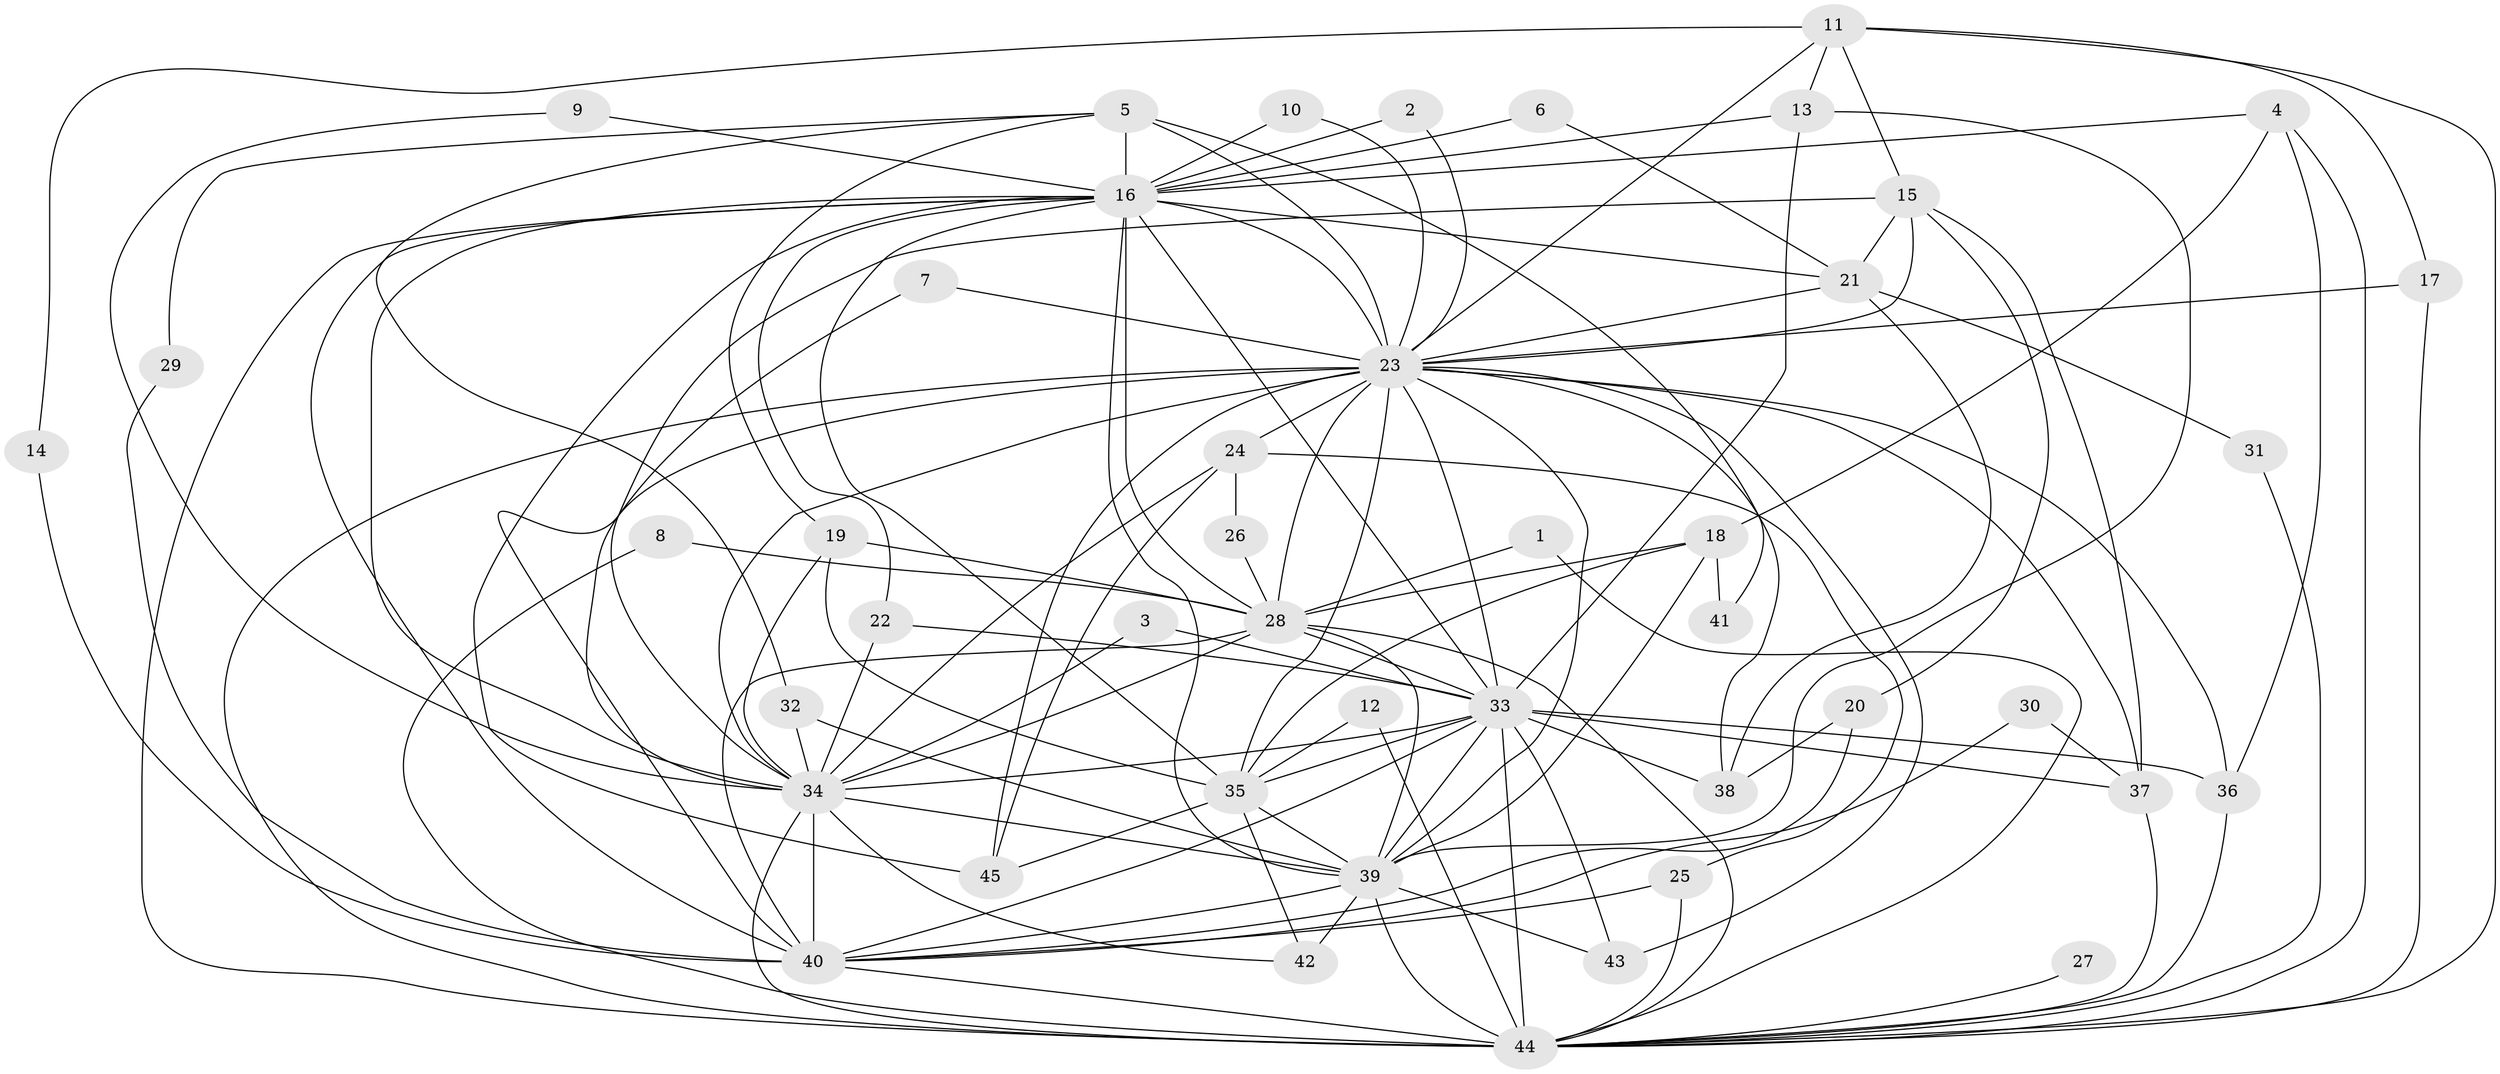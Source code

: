 // original degree distribution, {15: 0.02247191011235955, 21: 0.02247191011235955, 16: 0.011235955056179775, 23: 0.02247191011235955, 14: 0.02247191011235955, 18: 0.011235955056179775, 2: 0.5168539325842697, 6: 0.033707865168539325, 8: 0.011235955056179775, 10: 0.011235955056179775, 4: 0.11235955056179775, 3: 0.1797752808988764, 5: 0.02247191011235955}
// Generated by graph-tools (version 1.1) at 2025/49/03/09/25 03:49:36]
// undirected, 45 vertices, 125 edges
graph export_dot {
graph [start="1"]
  node [color=gray90,style=filled];
  1;
  2;
  3;
  4;
  5;
  6;
  7;
  8;
  9;
  10;
  11;
  12;
  13;
  14;
  15;
  16;
  17;
  18;
  19;
  20;
  21;
  22;
  23;
  24;
  25;
  26;
  27;
  28;
  29;
  30;
  31;
  32;
  33;
  34;
  35;
  36;
  37;
  38;
  39;
  40;
  41;
  42;
  43;
  44;
  45;
  1 -- 28 [weight=1.0];
  1 -- 44 [weight=1.0];
  2 -- 16 [weight=1.0];
  2 -- 23 [weight=1.0];
  3 -- 33 [weight=1.0];
  3 -- 34 [weight=1.0];
  4 -- 16 [weight=1.0];
  4 -- 18 [weight=1.0];
  4 -- 36 [weight=1.0];
  4 -- 44 [weight=1.0];
  5 -- 16 [weight=3.0];
  5 -- 19 [weight=1.0];
  5 -- 23 [weight=2.0];
  5 -- 29 [weight=1.0];
  5 -- 32 [weight=1.0];
  5 -- 41 [weight=1.0];
  6 -- 16 [weight=1.0];
  6 -- 21 [weight=1.0];
  7 -- 23 [weight=1.0];
  7 -- 34 [weight=1.0];
  8 -- 28 [weight=1.0];
  8 -- 44 [weight=1.0];
  9 -- 16 [weight=1.0];
  9 -- 34 [weight=1.0];
  10 -- 16 [weight=1.0];
  10 -- 23 [weight=1.0];
  11 -- 13 [weight=1.0];
  11 -- 14 [weight=1.0];
  11 -- 15 [weight=1.0];
  11 -- 17 [weight=1.0];
  11 -- 23 [weight=1.0];
  11 -- 44 [weight=1.0];
  12 -- 35 [weight=1.0];
  12 -- 44 [weight=1.0];
  13 -- 16 [weight=1.0];
  13 -- 33 [weight=1.0];
  13 -- 39 [weight=1.0];
  14 -- 40 [weight=1.0];
  15 -- 20 [weight=1.0];
  15 -- 21 [weight=1.0];
  15 -- 23 [weight=1.0];
  15 -- 34 [weight=1.0];
  15 -- 37 [weight=1.0];
  16 -- 21 [weight=1.0];
  16 -- 22 [weight=1.0];
  16 -- 23 [weight=2.0];
  16 -- 28 [weight=1.0];
  16 -- 33 [weight=2.0];
  16 -- 34 [weight=1.0];
  16 -- 35 [weight=1.0];
  16 -- 39 [weight=1.0];
  16 -- 40 [weight=2.0];
  16 -- 44 [weight=1.0];
  16 -- 45 [weight=2.0];
  17 -- 23 [weight=1.0];
  17 -- 44 [weight=1.0];
  18 -- 28 [weight=1.0];
  18 -- 35 [weight=1.0];
  18 -- 39 [weight=1.0];
  18 -- 41 [weight=1.0];
  19 -- 28 [weight=1.0];
  19 -- 34 [weight=1.0];
  19 -- 35 [weight=1.0];
  20 -- 38 [weight=1.0];
  20 -- 40 [weight=1.0];
  21 -- 23 [weight=1.0];
  21 -- 31 [weight=1.0];
  21 -- 38 [weight=1.0];
  22 -- 33 [weight=1.0];
  22 -- 34 [weight=1.0];
  23 -- 24 [weight=2.0];
  23 -- 28 [weight=2.0];
  23 -- 33 [weight=4.0];
  23 -- 34 [weight=2.0];
  23 -- 35 [weight=1.0];
  23 -- 36 [weight=1.0];
  23 -- 37 [weight=1.0];
  23 -- 38 [weight=1.0];
  23 -- 39 [weight=2.0];
  23 -- 40 [weight=2.0];
  23 -- 43 [weight=1.0];
  23 -- 44 [weight=3.0];
  23 -- 45 [weight=1.0];
  24 -- 25 [weight=1.0];
  24 -- 26 [weight=1.0];
  24 -- 34 [weight=1.0];
  24 -- 45 [weight=1.0];
  25 -- 40 [weight=1.0];
  25 -- 44 [weight=1.0];
  26 -- 28 [weight=1.0];
  27 -- 44 [weight=1.0];
  28 -- 33 [weight=2.0];
  28 -- 34 [weight=3.0];
  28 -- 39 [weight=1.0];
  28 -- 40 [weight=1.0];
  28 -- 44 [weight=1.0];
  29 -- 40 [weight=1.0];
  30 -- 37 [weight=1.0];
  30 -- 40 [weight=1.0];
  31 -- 44 [weight=1.0];
  32 -- 34 [weight=1.0];
  32 -- 39 [weight=1.0];
  33 -- 34 [weight=2.0];
  33 -- 35 [weight=2.0];
  33 -- 36 [weight=1.0];
  33 -- 37 [weight=1.0];
  33 -- 38 [weight=1.0];
  33 -- 39 [weight=2.0];
  33 -- 40 [weight=2.0];
  33 -- 43 [weight=1.0];
  33 -- 44 [weight=2.0];
  34 -- 39 [weight=1.0];
  34 -- 40 [weight=1.0];
  34 -- 42 [weight=1.0];
  34 -- 44 [weight=2.0];
  35 -- 39 [weight=1.0];
  35 -- 42 [weight=1.0];
  35 -- 45 [weight=1.0];
  36 -- 44 [weight=1.0];
  37 -- 44 [weight=1.0];
  39 -- 40 [weight=1.0];
  39 -- 42 [weight=1.0];
  39 -- 43 [weight=1.0];
  39 -- 44 [weight=1.0];
  40 -- 44 [weight=1.0];
}
